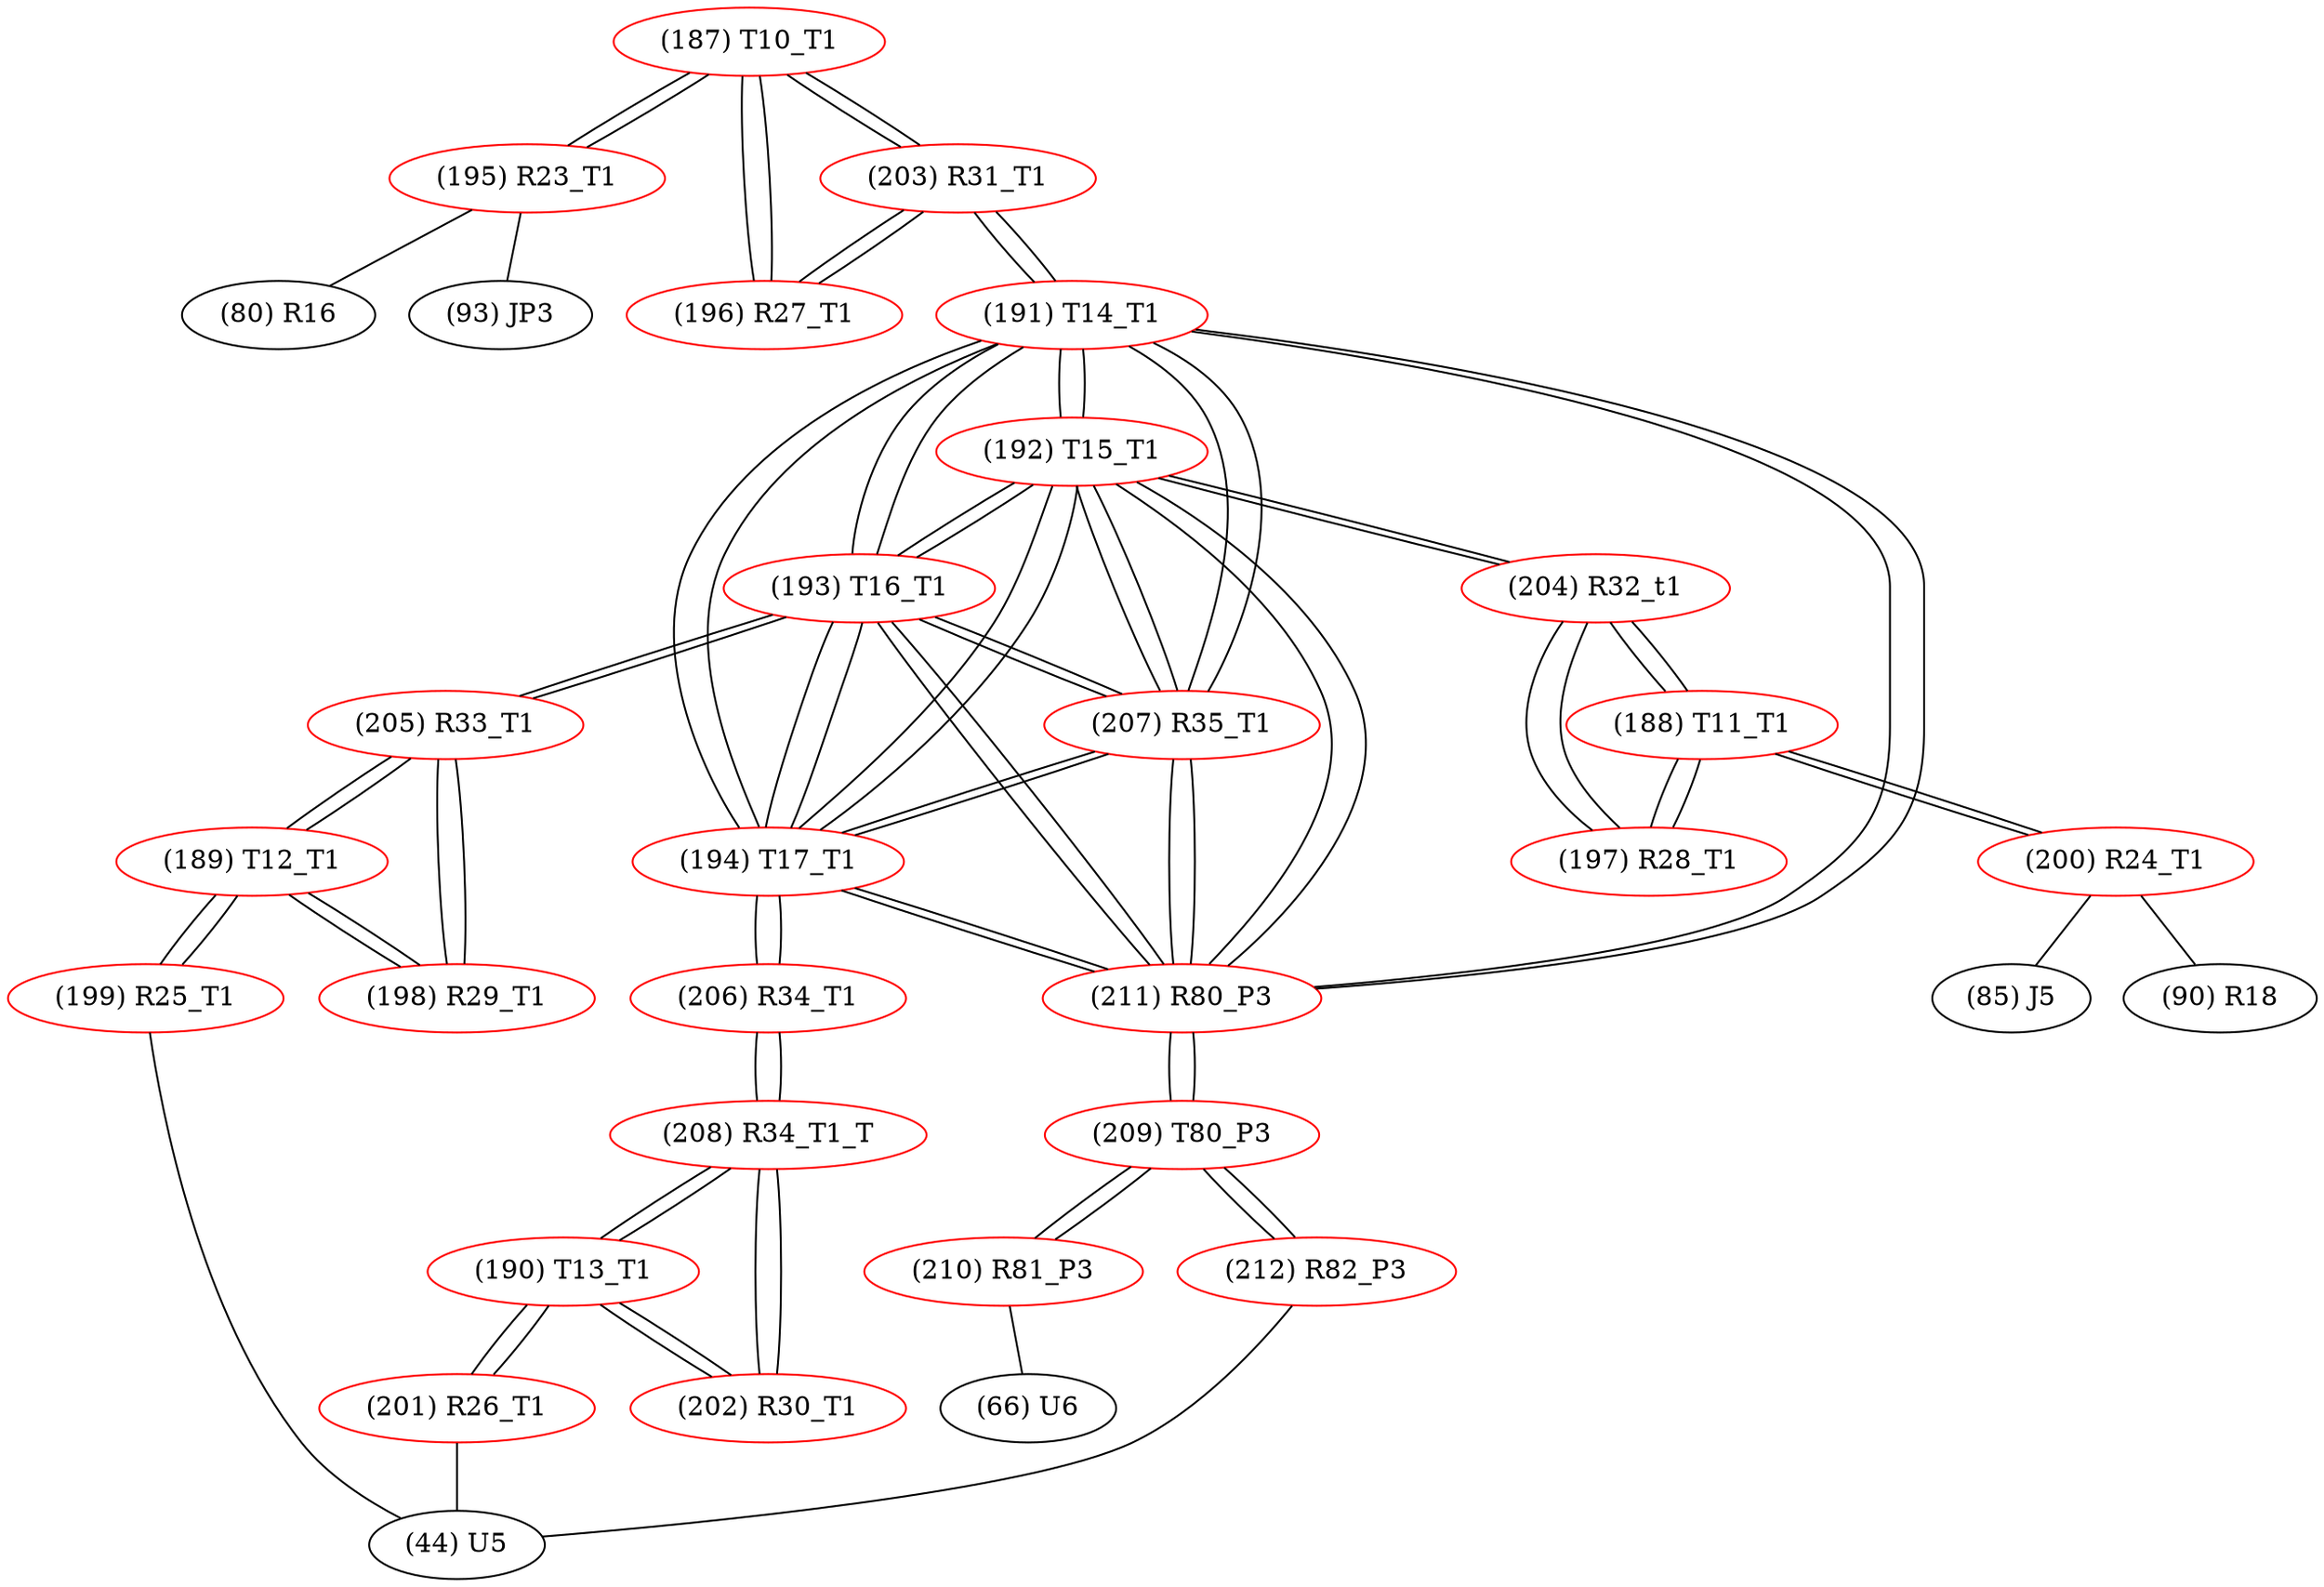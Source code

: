 graph {
	187 [label="(187) T10_T1" color=red]
	195 [label="(195) R23_T1"]
	203 [label="(203) R31_T1"]
	196 [label="(196) R27_T1"]
	188 [label="(188) T11_T1" color=red]
	200 [label="(200) R24_T1"]
	197 [label="(197) R28_T1"]
	204 [label="(204) R32_t1"]
	189 [label="(189) T12_T1" color=red]
	205 [label="(205) R33_T1"]
	198 [label="(198) R29_T1"]
	199 [label="(199) R25_T1"]
	190 [label="(190) T13_T1" color=red]
	202 [label="(202) R30_T1"]
	208 [label="(208) R34_T1_T"]
	201 [label="(201) R26_T1"]
	191 [label="(191) T14_T1" color=red]
	203 [label="(203) R31_T1"]
	211 [label="(211) R80_P3"]
	194 [label="(194) T17_T1"]
	207 [label="(207) R35_T1"]
	193 [label="(193) T16_T1"]
	192 [label="(192) T15_T1"]
	192 [label="(192) T15_T1" color=red]
	204 [label="(204) R32_t1"]
	211 [label="(211) R80_P3"]
	194 [label="(194) T17_T1"]
	207 [label="(207) R35_T1"]
	193 [label="(193) T16_T1"]
	191 [label="(191) T14_T1"]
	193 [label="(193) T16_T1" color=red]
	205 [label="(205) R33_T1"]
	211 [label="(211) R80_P3"]
	194 [label="(194) T17_T1"]
	207 [label="(207) R35_T1"]
	192 [label="(192) T15_T1"]
	191 [label="(191) T14_T1"]
	194 [label="(194) T17_T1" color=red]
	206 [label="(206) R34_T1"]
	211 [label="(211) R80_P3"]
	207 [label="(207) R35_T1"]
	193 [label="(193) T16_T1"]
	192 [label="(192) T15_T1"]
	191 [label="(191) T14_T1"]
	195 [label="(195) R23_T1" color=red]
	80 [label="(80) R16"]
	93 [label="(93) JP3"]
	187 [label="(187) T10_T1"]
	196 [label="(196) R27_T1" color=red]
	187 [label="(187) T10_T1"]
	203 [label="(203) R31_T1"]
	197 [label="(197) R28_T1" color=red]
	188 [label="(188) T11_T1"]
	204 [label="(204) R32_t1"]
	198 [label="(198) R29_T1" color=red]
	205 [label="(205) R33_T1"]
	189 [label="(189) T12_T1"]
	199 [label="(199) R25_T1" color=red]
	44 [label="(44) U5"]
	189 [label="(189) T12_T1"]
	200 [label="(200) R24_T1" color=red]
	90 [label="(90) R18"]
	85 [label="(85) J5"]
	188 [label="(188) T11_T1"]
	201 [label="(201) R26_T1" color=red]
	44 [label="(44) U5"]
	190 [label="(190) T13_T1"]
	202 [label="(202) R30_T1" color=red]
	208 [label="(208) R34_T1_T"]
	190 [label="(190) T13_T1"]
	203 [label="(203) R31_T1" color=red]
	187 [label="(187) T10_T1"]
	196 [label="(196) R27_T1"]
	191 [label="(191) T14_T1"]
	204 [label="(204) R32_t1" color=red]
	192 [label="(192) T15_T1"]
	188 [label="(188) T11_T1"]
	197 [label="(197) R28_T1"]
	205 [label="(205) R33_T1" color=red]
	193 [label="(193) T16_T1"]
	198 [label="(198) R29_T1"]
	189 [label="(189) T12_T1"]
	206 [label="(206) R34_T1" color=red]
	194 [label="(194) T17_T1"]
	208 [label="(208) R34_T1_T"]
	207 [label="(207) R35_T1" color=red]
	211 [label="(211) R80_P3"]
	194 [label="(194) T17_T1"]
	193 [label="(193) T16_T1"]
	192 [label="(192) T15_T1"]
	191 [label="(191) T14_T1"]
	208 [label="(208) R34_T1_T" color=red]
	202 [label="(202) R30_T1"]
	190 [label="(190) T13_T1"]
	206 [label="(206) R34_T1"]
	209 [label="(209) T80_P3" color=red]
	210 [label="(210) R81_P3"]
	212 [label="(212) R82_P3"]
	211 [label="(211) R80_P3"]
	210 [label="(210) R81_P3" color=red]
	66 [label="(66) U6"]
	209 [label="(209) T80_P3"]
	211 [label="(211) R80_P3" color=red]
	194 [label="(194) T17_T1"]
	207 [label="(207) R35_T1"]
	193 [label="(193) T16_T1"]
	192 [label="(192) T15_T1"]
	191 [label="(191) T14_T1"]
	209 [label="(209) T80_P3"]
	212 [label="(212) R82_P3" color=red]
	44 [label="(44) U5"]
	209 [label="(209) T80_P3"]
	187 -- 195
	187 -- 203
	187 -- 196
	188 -- 200
	188 -- 197
	188 -- 204
	189 -- 205
	189 -- 198
	189 -- 199
	190 -- 202
	190 -- 208
	190 -- 201
	191 -- 203
	191 -- 211
	191 -- 194
	191 -- 207
	191 -- 193
	191 -- 192
	192 -- 204
	192 -- 211
	192 -- 194
	192 -- 207
	192 -- 193
	192 -- 191
	193 -- 205
	193 -- 211
	193 -- 194
	193 -- 207
	193 -- 192
	193 -- 191
	194 -- 206
	194 -- 211
	194 -- 207
	194 -- 193
	194 -- 192
	194 -- 191
	195 -- 80
	195 -- 93
	195 -- 187
	196 -- 187
	196 -- 203
	197 -- 188
	197 -- 204
	198 -- 205
	198 -- 189
	199 -- 44
	199 -- 189
	200 -- 90
	200 -- 85
	200 -- 188
	201 -- 44
	201 -- 190
	202 -- 208
	202 -- 190
	203 -- 187
	203 -- 196
	203 -- 191
	204 -- 192
	204 -- 188
	204 -- 197
	205 -- 193
	205 -- 198
	205 -- 189
	206 -- 194
	206 -- 208
	207 -- 211
	207 -- 194
	207 -- 193
	207 -- 192
	207 -- 191
	208 -- 202
	208 -- 190
	208 -- 206
	209 -- 210
	209 -- 212
	209 -- 211
	210 -- 66
	210 -- 209
	211 -- 194
	211 -- 207
	211 -- 193
	211 -- 192
	211 -- 191
	211 -- 209
	212 -- 44
	212 -- 209
}
